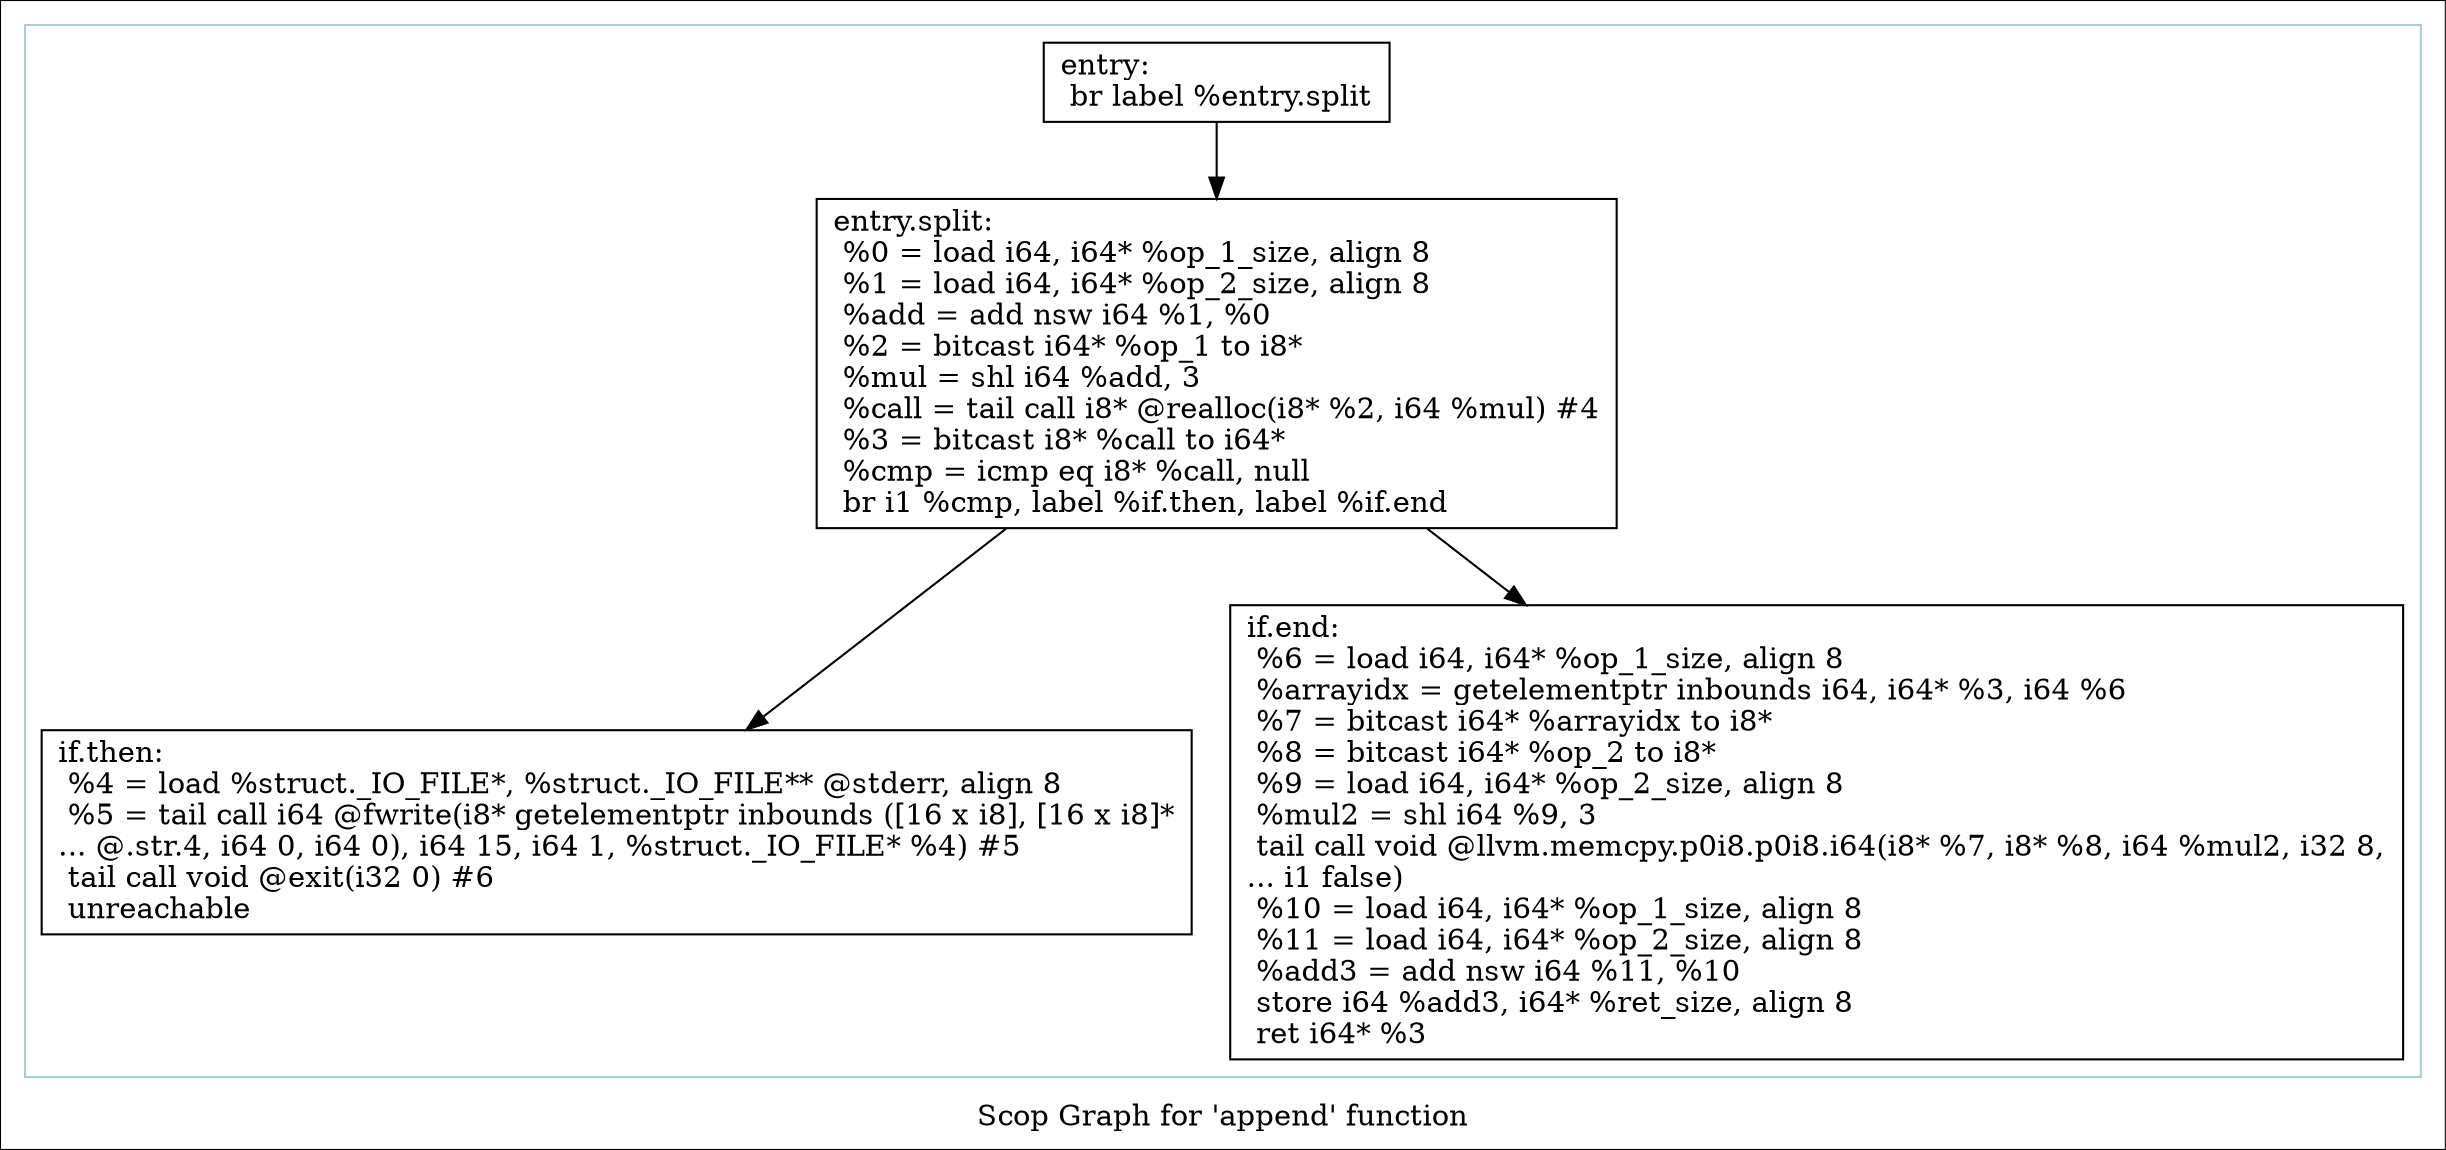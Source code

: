 digraph "Scop Graph for 'append' function" {
	label="Scop Graph for 'append' function";

	Node0x58cee10 [shape=record,label="{entry:\l  br label %entry.split\l}"];
	Node0x58cee10 -> Node0x58c5760;
	Node0x58c5760 [shape=record,label="{entry.split:                                      \l  %0 = load i64, i64* %op_1_size, align 8\l  %1 = load i64, i64* %op_2_size, align 8\l  %add = add nsw i64 %1, %0\l  %2 = bitcast i64* %op_1 to i8*\l  %mul = shl i64 %add, 3\l  %call = tail call i8* @realloc(i8* %2, i64 %mul) #4\l  %3 = bitcast i8* %call to i64*\l  %cmp = icmp eq i8* %call, null\l  br i1 %cmp, label %if.then, label %if.end\l}"];
	Node0x58c5760 -> Node0x58b90e0;
	Node0x58c5760 -> Node0x58bfe50;
	Node0x58b90e0 [shape=record,label="{if.then:                                          \l  %4 = load %struct._IO_FILE*, %struct._IO_FILE** @stderr, align 8\l  %5 = tail call i64 @fwrite(i8* getelementptr inbounds ([16 x i8], [16 x i8]*\l... @.str.4, i64 0, i64 0), i64 15, i64 1, %struct._IO_FILE* %4) #5\l  tail call void @exit(i32 0) #6\l  unreachable\l}"];
	Node0x58bfe50 [shape=record,label="{if.end:                                           \l  %6 = load i64, i64* %op_1_size, align 8\l  %arrayidx = getelementptr inbounds i64, i64* %3, i64 %6\l  %7 = bitcast i64* %arrayidx to i8*\l  %8 = bitcast i64* %op_2 to i8*\l  %9 = load i64, i64* %op_2_size, align 8\l  %mul2 = shl i64 %9, 3\l  tail call void @llvm.memcpy.p0i8.p0i8.i64(i8* %7, i8* %8, i64 %mul2, i32 8,\l... i1 false)\l  %10 = load i64, i64* %op_1_size, align 8\l  %11 = load i64, i64* %op_2_size, align 8\l  %add3 = add nsw i64 %11, %10\l  store i64 %add3, i64* %ret_size, align 8\l  ret i64* %3\l}"];
	colorscheme = "paired12"
        subgraph cluster_0x58e19f0 {
          label = "";
          style = solid;
          color = 1
          Node0x58cee10;
          Node0x58c5760;
          Node0x58b90e0;
          Node0x58bfe50;
        }
}
